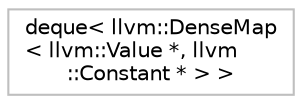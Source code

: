 digraph "Graphical Class Hierarchy"
{
 // LATEX_PDF_SIZE
  bgcolor="transparent";
  edge [fontname="Helvetica",fontsize="10",labelfontname="Helvetica",labelfontsize="10"];
  node [fontname="Helvetica",fontsize="10",shape=record];
  rankdir="LR";
  Node0 [label="deque\< llvm::DenseMap\l\< llvm::Value *, llvm\l::Constant * \> \>",height=0.2,width=0.4,color="grey75",tooltip=" "];
}
